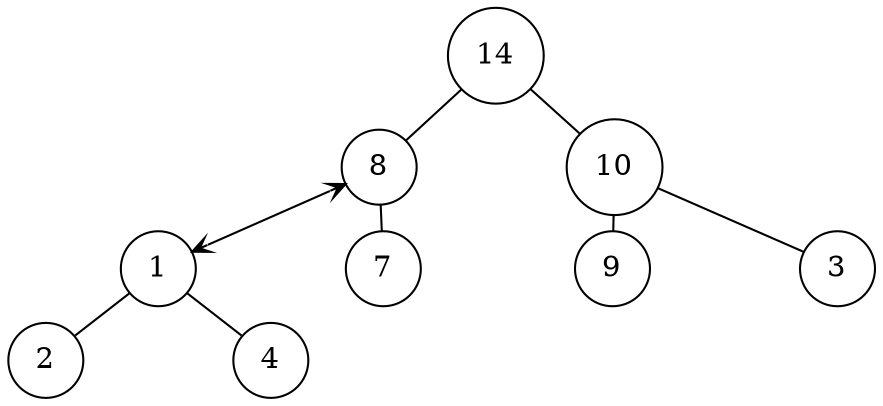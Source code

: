 digraph BT2A3 {
    nodesep=1;
    ranksep=0.1;
    margin=0;
    graph [ordering="out"]
    node [shape=circle];
    edge [arrowsize=0.8, arrowhead=none, arrowtail=none];
    14 -> 8;
    14 -> 10;
    8 -> 1 [arrowhead=vee, arrowtail=vee, dir=both];
    8 -> 7;
    10 -> 9;
    10 -> 3;
    1 -> 2;
    1 -> 4;
}